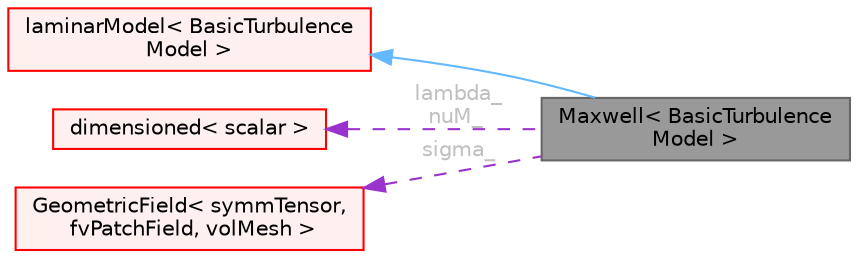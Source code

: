 digraph "Maxwell&lt; BasicTurbulenceModel &gt;"
{
 // LATEX_PDF_SIZE
  bgcolor="transparent";
  edge [fontname=Helvetica,fontsize=10,labelfontname=Helvetica,labelfontsize=10];
  node [fontname=Helvetica,fontsize=10,shape=box,height=0.2,width=0.4];
  rankdir="LR";
  Node1 [id="Node000001",label="Maxwell\< BasicTurbulence\lModel \>",height=0.2,width=0.4,color="gray40", fillcolor="grey60", style="filled", fontcolor="black",tooltip="Maxwell model for viscoelasticity using the upper-convected time derivative of the stress tensor...."];
  Node2 -> Node1 [id="edge1_Node000001_Node000002",dir="back",color="steelblue1",style="solid",tooltip=" "];
  Node2 [id="Node000002",label="laminarModel\< BasicTurbulence\lModel \>",height=0.2,width=0.4,color="red", fillcolor="#FFF0F0", style="filled",URL="$classFoam_1_1laminarModel.html",tooltip="Templated abstract base class for laminar transport models."];
  Node11 -> Node1 [id="edge2_Node000001_Node000011",dir="back",color="darkorchid3",style="dashed",tooltip=" ",label=" lambda_\nnuM_",fontcolor="grey" ];
  Node11 [id="Node000011",label="dimensioned\< scalar \>",height=0.2,width=0.4,color="red", fillcolor="#FFF0F0", style="filled",URL="$classFoam_1_1dimensioned.html",tooltip=" "];
  Node13 -> Node1 [id="edge3_Node000001_Node000013",dir="back",color="darkorchid3",style="dashed",tooltip=" ",label=" sigma_",fontcolor="grey" ];
  Node13 [id="Node000013",label="GeometricField\< symmTensor,\l fvPatchField, volMesh \>",height=0.2,width=0.4,color="red", fillcolor="#FFF0F0", style="filled",URL="$classFoam_1_1GeometricField.html",tooltip=" "];
}
